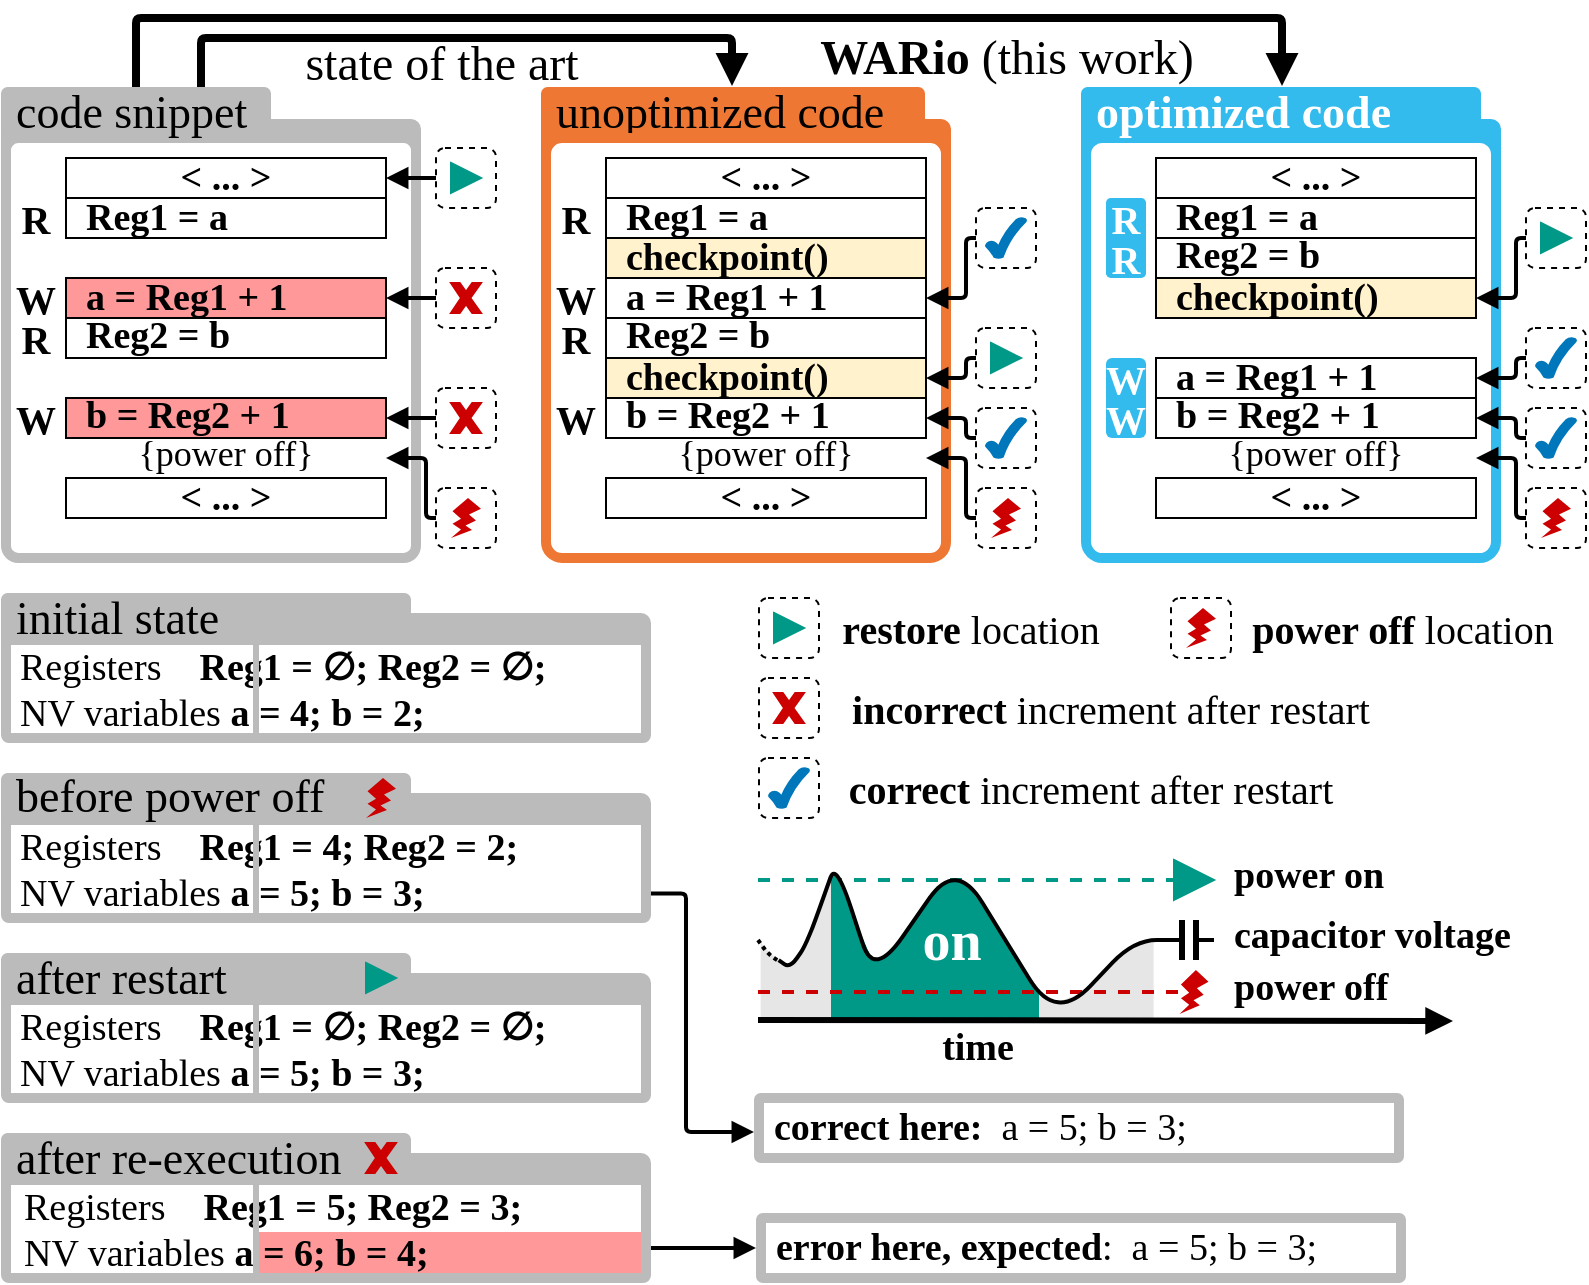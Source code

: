 <mxfile version="14.5.1" type="device"><diagram id="7RJ-4wAz5qYUQAowxCo_" name="Page-1"><mxGraphModel dx="1337" dy="773" grid="1" gridSize="10" guides="1" tooltips="1" connect="1" arrows="1" fold="1" page="1" pageScale="1" pageWidth="827" pageHeight="1169" math="0" shadow="0"><root><mxCell id="0"/><mxCell id="1" parent="0"/><mxCell id="ApbzDz2r8WbH1yN4FBb2-139" style="edgeStyle=orthogonalEdgeStyle;rounded=1;orthogonalLoop=1;jettySize=auto;html=1;fontFamily=Source Code Pro;fontSize=20;fontColor=#000000;strokeWidth=2;endArrow=block;endFill=1;arcSize=5;exitX=1;exitY=0.75;exitDx=0;exitDy=0;" edge="1" parent="1" source="ApbzDz2r8WbH1yN4FBb2-2"><mxGeometry relative="1" as="geometry"><mxPoint x="444" y="647" as="targetPoint"/><Array as="points"><mxPoint x="410" y="528"/><mxPoint x="410" y="647"/></Array><mxPoint x="426" y="580.004" as="sourcePoint"/></mxGeometry></mxCell><mxCell id="ApbzDz2r8WbH1yN4FBb2-1" value="" style="rounded=1;whiteSpace=wrap;html=1;strokeWidth=5;fontFamily=Linux Biolinum;fontSource=https%3A%2F%2Ffonts.googleapis.com%2Fcss%3Ffamily%3DLinux%2BBiolinum;fillColor=#BBBBBB;strokeColor=#BBBBBB;" vertex="1" parent="1"><mxGeometry x="70" y="480" width="320" height="17" as="geometry"/></mxCell><mxCell id="ApbzDz2r8WbH1yN4FBb2-131" value="" style="rounded=0;whiteSpace=wrap;html=1;fontFamily=Linux Biolinum;fontSource=https%3A%2F%2Ffonts.googleapis.com%2Fcss%3Ffamily%3DLinux%2BBiolinum;fontSize=19;align=left;strokeColor=none;" vertex="1" parent="1"><mxGeometry x="70" y="490" width="320" height="50" as="geometry"/></mxCell><mxCell id="ApbzDz2r8WbH1yN4FBb2-133" value="" style="rounded=0;whiteSpace=wrap;html=1;fontFamily=Linux Biolinum;fontSource=https://fonts.googleapis.com/css?family=Linux+Biolinum;fontSize=16;align=left;strokeColor=none;fillColor=none;" vertex="1" parent="1"><mxGeometry x="193" y="518" width="185" height="20" as="geometry"/></mxCell><mxCell id="ApbzDz2r8WbH1yN4FBb2-11" value="" style="rounded=1;whiteSpace=wrap;html=1;strokeWidth=5;fontFamily=Linux Biolinum;fontSource=https%3A%2F%2Ffonts.googleapis.com%2Fcss%3Ffamily%3DLinux%2BBiolinum;fillColor=#BBBBBB;strokeColor=#BBBBBB;" vertex="1" parent="1"><mxGeometry x="70" y="660" width="320" height="17" as="geometry"/></mxCell><mxCell id="ApbzDz2r8WbH1yN4FBb2-129" value="" style="rounded=0;whiteSpace=wrap;html=1;fontFamily=Linux Biolinum;fontSource=https%3A%2F%2Ffonts.googleapis.com%2Fcss%3Ffamily%3DLinux%2BBiolinum;fontSize=19;align=left;strokeColor=none;" vertex="1" parent="1"><mxGeometry x="70" y="670" width="320" height="50" as="geometry"/></mxCell><mxCell id="ApbzDz2r8WbH1yN4FBb2-116" value="" style="rounded=0;whiteSpace=wrap;html=1;fontFamily=Linux Biolinum;fontSource=https%3A%2F%2Ffonts.googleapis.com%2Fcss%3Ffamily%3DLinux%2BBiolinum;fontSize=16;align=left;strokeColor=none;fillColor=#FF9999;" vertex="1" parent="1"><mxGeometry x="195" y="697" width="195" height="23" as="geometry"/></mxCell><mxCell id="ApbzDz2r8WbH1yN4FBb2-125" style="edgeStyle=orthogonalEdgeStyle;rounded=0;orthogonalLoop=1;jettySize=auto;html=1;exitX=0.965;exitY=0.694;exitDx=0;exitDy=0;endArrow=block;endFill=1;endSize=6;strokeWidth=2;fontFamily=Linux Biolinum;fontSource=https%3A%2F%2Ffonts.googleapis.com%2Fcss%3Ffamily%3DLinux%2BBiolinum;fontSize=19;exitPerimeter=0;" edge="1" parent="1" source="ApbzDz2r8WbH1yN4FBb2-14"><mxGeometry relative="1" as="geometry"><mxPoint x="445" y="705" as="targetPoint"/><Array as="points"/></mxGeometry></mxCell><mxCell id="ApbzDz2r8WbH1yN4FBb2-110" value="" style="rounded=1;whiteSpace=wrap;html=1;arcSize=3;strokeWidth=5;fontFamily=Source Code Pro;strokeColor=#BBBBBB;fillColor=#FFFFFF;" vertex="1" parent="1"><mxGeometry x="447.5" y="690" width="320" height="30" as="geometry"/></mxCell><mxCell id="1G-jBfLLfY4oEIStTqSs-118" value="" style="rounded=1;whiteSpace=wrap;html=1;strokeWidth=5;fontFamily=Linux Biolinum;fontSource=https%3A%2F%2Ffonts.googleapis.com%2Fcss%3Ffamily%3DLinux%2BBiolinum;fillColor=#BBBBBB;strokeColor=#BBBBBB;" parent="1" vertex="1"><mxGeometry x="70" y="390" width="320" height="17" as="geometry"/></mxCell><mxCell id="nWDHKtgNtlPWxXcUI-x_-92" value="" style="rounded=1;whiteSpace=wrap;html=1;strokeWidth=5;fontFamily=Linux Biolinum;fontSource=https%3A%2F%2Ffonts.googleapis.com%2Fcss%3Ffamily%3DLinux%2BBiolinum;fillColor=#33BBEE;strokeColor=#33BBEE;" parent="1" vertex="1"><mxGeometry x="610" y="143" width="205" height="17" as="geometry"/></mxCell><mxCell id="nWDHKtgNtlPWxXcUI-x_-94" value="" style="rounded=1;whiteSpace=wrap;html=1;arcSize=4;strokeWidth=5;fontFamily=Source Code Pro;strokeColor=#33BBEE;" parent="1" vertex="1"><mxGeometry x="610" y="150" width="205" height="210" as="geometry"/></mxCell><mxCell id="nWDHKtgNtlPWxXcUI-x_-85" value="" style="rounded=1;whiteSpace=wrap;html=1;strokeWidth=5;fontFamily=Linux Biolinum;fontSource=https%3A%2F%2Ffonts.googleapis.com%2Fcss%3Ffamily%3DLinux%2BBiolinum;fillColor=#EE7733;strokeColor=#EE7733;" parent="1" vertex="1"><mxGeometry x="340" y="143" width="200" height="17" as="geometry"/></mxCell><mxCell id="nWDHKtgNtlPWxXcUI-x_-86" value="unoptimized code" style="text;whiteSpace=wrap;html=1;fontSize=23;fontColor=#000000;verticalAlign=middle;align=left;spacing=0;spacingLeft=5;rounded=1;shadow=0;sketch=0;glass=0;strokeWidth=5;arcSize=4;fontFamily=Linux Biolinum;fontSource=https%3A%2F%2Ffonts.googleapis.com%2Fcss%3Ffamily%3DLinux%2BBiolinum;fillColor=#EE7733;strokeColor=#EE7733;" parent="1" vertex="1"><mxGeometry x="340" y="127" width="187" height="20" as="geometry"/></mxCell><mxCell id="dUQyW-kCGrhsLyVJ_RCl-6" style="edgeStyle=orthogonalEdgeStyle;rounded=1;orthogonalLoop=1;jettySize=auto;html=1;exitX=0.5;exitY=0;exitDx=0;exitDy=0;arcSize=5;strokeWidth=4;endArrow=block;endFill=1;" parent="1" source="nWDHKtgNtlPWxXcUI-x_-3" edge="1"><mxGeometry relative="1" as="geometry"><mxPoint x="708" y="124" as="targetPoint"/><Array as="points"><mxPoint x="135" y="90"/><mxPoint x="708" y="90"/></Array></mxGeometry></mxCell><mxCell id="nWDHKtgNtlPWxXcUI-x_-82" value="" style="rounded=1;whiteSpace=wrap;html=1;strokeWidth=5;fontFamily=Linux Biolinum;fontSource=https%3A%2F%2Ffonts.googleapis.com%2Fcss%3Ffamily%3DLinux%2BBiolinum;fillColor=#BBBBBB;strokeColor=#BBBBBB;" parent="1" vertex="1"><mxGeometry x="70" y="143" width="205" height="17" as="geometry"/></mxCell><mxCell id="nWDHKtgNtlPWxXcUI-x_-83" value="" style="rounded=1;whiteSpace=wrap;html=1;arcSize=4;strokeWidth=5;fontFamily=Source Code Pro;strokeColor=#EE7733;fillColor=#FFFFFF;" parent="1" vertex="1"><mxGeometry x="340" y="150" width="200" height="210" as="geometry"/></mxCell><mxCell id="nWDHKtgNtlPWxXcUI-x_-81" value="" style="rounded=1;whiteSpace=wrap;html=1;arcSize=3;strokeWidth=5;fontFamily=Source Code Pro;strokeColor=#BBBBBB;" parent="1" vertex="1"><mxGeometry x="70" y="150" width="205" height="210" as="geometry"/></mxCell><mxCell id="dUQyW-kCGrhsLyVJ_RCl-9" style="edgeStyle=orthogonalEdgeStyle;rounded=1;orthogonalLoop=1;jettySize=auto;html=1;exitX=0.75;exitY=0;exitDx=0;exitDy=0;strokeWidth=4;endArrow=block;endFill=1;arcSize=5;" parent="1" source="nWDHKtgNtlPWxXcUI-x_-3" edge="1"><mxGeometry relative="1" as="geometry"><mxPoint x="433" y="124" as="targetPoint"/><Array as="points"><mxPoint x="168" y="100"/><mxPoint x="433" y="100"/></Array></mxGeometry></mxCell><mxCell id="nWDHKtgNtlPWxXcUI-x_-3" value="&lt;div style=&quot;font-size: 23px;&quot;&gt;&lt;span style=&quot;font-size: 23px;&quot;&gt;code snippet&lt;/span&gt;&lt;/div&gt;" style="text;whiteSpace=wrap;html=1;fontSize=23;fontColor=#000000;verticalAlign=middle;align=left;spacing=0;spacingLeft=5;rounded=1;shadow=0;sketch=0;glass=0;strokeWidth=5;arcSize=4;fontFamily=Linux Biolinum;fontSource=https%3A%2F%2Ffonts.googleapis.com%2Fcss%3Ffamily%3DLinux%2BBiolinum;fillColor=#BBBBBB;strokeColor=#BBBBBB;" parent="1" vertex="1"><mxGeometry x="70" y="127" width="130" height="20" as="geometry"/></mxCell><mxCell id="nWDHKtgNtlPWxXcUI-x_-4" value="&lt;font style=&quot;font-size: 19px;&quot;&gt;&amp;lt; ... &amp;gt;&lt;/font&gt;" style="text;whiteSpace=wrap;html=1;fontSize=19;fontColor=#000000;verticalAlign=middle;spacingLeft=0;spacing=0;align=center;strokeColor=#000000;fontStyle=1;fontFamily=Inconsolata;" parent="1" vertex="1"><mxGeometry x="100" y="160" width="160" height="20" as="geometry"/></mxCell><mxCell id="nWDHKtgNtlPWxXcUI-x_-5" value="Reg1 = a" style="text;whiteSpace=wrap;html=1;fontSize=19;fontColor=#000000;verticalAlign=middle;spacing=0;spacingLeft=10;fontFamily=Inconsolata;fontStyle=1;strokeColor=#000000;" parent="1" vertex="1"><mxGeometry x="100" y="180" width="160" height="20" as="geometry"/></mxCell><mxCell id="nWDHKtgNtlPWxXcUI-x_-6" value="a = Reg1 + 1" style="text;whiteSpace=wrap;html=1;fontSize=19;fontColor=#000000;verticalAlign=middle;spacing=0;spacingLeft=10;fontFamily=Inconsolata;fontStyle=1;strokeColor=#000000;fillColor=#FF9999;" parent="1" vertex="1"><mxGeometry x="100" y="220" width="160" height="20" as="geometry"/></mxCell><mxCell id="nWDHKtgNtlPWxXcUI-x_-7" value="Reg2 = b" style="text;whiteSpace=wrap;html=1;fontSize=19;fontColor=#000000;verticalAlign=middle;spacing=0;spacingLeft=10;fontFamily=Inconsolata;fontStyle=1;strokeColor=#000000;spacingBottom=2;" parent="1" vertex="1"><mxGeometry x="100" y="240" width="160" height="20" as="geometry"/></mxCell><mxCell id="nWDHKtgNtlPWxXcUI-x_-8" style="edgeStyle=orthogonalEdgeStyle;rounded=0;orthogonalLoop=1;jettySize=auto;html=1;entryX=1;entryY=0.5;entryDx=0;entryDy=0;fontFamily=Source Code Pro;fontSize=20;fontColor=#006600;strokeWidth=2;exitX=0;exitY=0.5;exitDx=0;exitDy=0;endArrow=block;endFill=1;" parent="1" target="nWDHKtgNtlPWxXcUI-x_-4" edge="1"><mxGeometry relative="1" as="geometry"><mxPoint x="285" y="170" as="sourcePoint"/><mxPoint x="260" y="210.0" as="targetPoint"/></mxGeometry></mxCell><mxCell id="nWDHKtgNtlPWxXcUI-x_-9" value="R" style="ellipse;whiteSpace=wrap;html=1;aspect=fixed;shadow=0;labelBackgroundColor=none;sketch=0;fontSize=20;fontColor=#000000;gradientColor=none;align=center;verticalAlign=middle;spacing=0;fontStyle=1;strokeColor=none;fontFamily=Inconsolata;fillColor=none;" parent="1" vertex="1"><mxGeometry x="75" y="180" width="20" height="20" as="geometry"/></mxCell><mxCell id="nWDHKtgNtlPWxXcUI-x_-10" value="b = Reg2 + 1" style="text;whiteSpace=wrap;html=1;fontSize=19;fontColor=#000000;verticalAlign=middle;align=left;spacingLeft=10;spacing=0;fontFamily=Inconsolata;fontStyle=1;strokeColor=#000000;spacingTop=0;spacingBottom=2;fillColor=#FF9999;" parent="1" vertex="1"><mxGeometry x="100" y="280" width="160" height="20" as="geometry"/></mxCell><mxCell id="nWDHKtgNtlPWxXcUI-x_-11" value="&lt;div style=&quot;font-size: 18px;&quot;&gt;{power off}&lt;/div&gt;" style="text;whiteSpace=wrap;html=1;fontSize=18;fontColor=#000000;verticalAlign=bottom;align=center;spacing=0;spacingLeft=0;fontFamily=Inconsolata;" parent="1" vertex="1"><mxGeometry x="100" y="300" width="160" height="20" as="geometry"/></mxCell><mxCell id="nWDHKtgNtlPWxXcUI-x_-13" value="&lt;font style=&quot;font-size: 19px;&quot;&gt;&amp;lt; ... &amp;gt;&lt;/font&gt;" style="text;whiteSpace=wrap;html=1;fontSize=19;fontColor=#000000;verticalAlign=middle;spacingLeft=0;spacing=0;align=center;strokeColor=#000000;fontStyle=1;fontFamily=Inconsolata;" parent="1" vertex="1"><mxGeometry x="100" y="320" width="160" height="20" as="geometry"/></mxCell><mxCell id="nWDHKtgNtlPWxXcUI-x_-14" value="R" style="ellipse;whiteSpace=wrap;html=1;aspect=fixed;shadow=0;labelBackgroundColor=none;sketch=0;fontSize=20;fontColor=#000000;gradientColor=none;align=center;verticalAlign=middle;spacing=0;fontStyle=1;strokeColor=none;fontFamily=Inconsolata;fillColor=none;" parent="1" vertex="1"><mxGeometry x="75" y="240" width="20" height="20" as="geometry"/></mxCell><mxCell id="nWDHKtgNtlPWxXcUI-x_-15" value="W" style="ellipse;whiteSpace=wrap;html=1;aspect=fixed;shadow=0;labelBackgroundColor=none;sketch=0;fontSize=20;fontColor=#000000;gradientColor=none;align=center;verticalAlign=middle;spacing=0;fontStyle=1;strokeColor=none;fontFamily=Inconsolata;fillColor=none;" parent="1" vertex="1"><mxGeometry x="75" y="220" width="20" height="20" as="geometry"/></mxCell><mxCell id="nWDHKtgNtlPWxXcUI-x_-16" value="W" style="ellipse;whiteSpace=wrap;html=1;aspect=fixed;shadow=0;labelBackgroundColor=none;sketch=0;fontSize=20;fontColor=#000000;gradientColor=none;align=center;verticalAlign=middle;spacing=0;fontStyle=1;strokeColor=none;fontFamily=Inconsolata;fillColor=none;" parent="1" vertex="1"><mxGeometry x="75" y="280" width="20" height="20" as="geometry"/></mxCell><mxCell id="nWDHKtgNtlPWxXcUI-x_-18" value="&lt;b style=&quot;font-size: 19px;&quot;&gt;&lt;font style=&quot;font-size: 19px;&quot;&gt;&amp;lt; ... &amp;gt;&lt;/font&gt;&lt;/b&gt;" style="text;whiteSpace=wrap;html=1;fontSize=19;fontColor=#000000;verticalAlign=middle;spacingLeft=0;spacing=0;align=center;strokeColor=#000000;fontFamily=Inconsolata;" parent="1" vertex="1"><mxGeometry x="370" y="160" width="160" height="20" as="geometry"/></mxCell><mxCell id="nWDHKtgNtlPWxXcUI-x_-19" value="Reg1 = a" style="text;whiteSpace=wrap;html=1;fontSize=19;fontColor=#000000;verticalAlign=middle;spacing=0;spacingLeft=10;fontFamily=Inconsolata;fontStyle=1;strokeColor=#000000;spacingTop=0;spacingBottom=0;" parent="1" vertex="1"><mxGeometry x="370" y="180" width="160" height="20" as="geometry"/></mxCell><mxCell id="nWDHKtgNtlPWxXcUI-x_-20" value="checkpoint()" style="text;whiteSpace=wrap;html=1;fontSize=19;fontColor=#000000;verticalAlign=middle;spacing=0;spacingLeft=10;fontFamily=Inconsolata;fontStyle=1;strokeColor=#000000;fillColor=#FFF2CC;" parent="1" vertex="1"><mxGeometry x="370" y="200" width="160" height="20" as="geometry"/></mxCell><mxCell id="nWDHKtgNtlPWxXcUI-x_-21" value="a = Reg1 + 1" style="text;whiteSpace=wrap;html=1;fontSize=19;fontColor=#000000;verticalAlign=middle;spacing=0;spacingLeft=10;fontFamily=Inconsolata;fontStyle=1;strokeColor=#000000;spacingTop=0;spacingBottom=0;" parent="1" vertex="1"><mxGeometry x="370" y="220" width="160" height="20" as="geometry"/></mxCell><mxCell id="nWDHKtgNtlPWxXcUI-x_-22" value="Reg2 = b" style="text;whiteSpace=wrap;html=1;fontSize=19;fontColor=#000000;verticalAlign=middle;spacing=0;spacingLeft=10;fontFamily=Inconsolata;fontStyle=1;strokeColor=#000000;spacingTop=0;spacingBottom=2;" parent="1" vertex="1"><mxGeometry x="370" y="240" width="160" height="20" as="geometry"/></mxCell><mxCell id="nWDHKtgNtlPWxXcUI-x_-23" value="checkpoint()" style="text;whiteSpace=wrap;html=1;fontSize=19;fontColor=#000000;verticalAlign=middle;align=left;spacing=0;spacingLeft=10;fontFamily=Inconsolata;fontStyle=1;strokeColor=#000000;fillColor=#FFF2CC;spacingBottom=0;" parent="1" vertex="1"><mxGeometry x="370" y="260" width="160" height="20" as="geometry"/></mxCell><mxCell id="nWDHKtgNtlPWxXcUI-x_-24" value="R" style="ellipse;whiteSpace=wrap;html=1;aspect=fixed;shadow=0;labelBackgroundColor=none;sketch=0;fontSize=20;fontColor=#000000;gradientColor=none;align=center;verticalAlign=middle;spacing=0;fontStyle=1;strokeColor=none;fontFamily=Inconsolata;fillColor=none;" parent="1" vertex="1"><mxGeometry x="345" y="180" width="20" height="20" as="geometry"/></mxCell><mxCell id="nWDHKtgNtlPWxXcUI-x_-25" value="b = Reg2 + 1" style="text;whiteSpace=wrap;html=1;fontSize=19;fontColor=#000000;verticalAlign=middle;align=left;spacingLeft=10;spacing=0;fontFamily=Inconsolata;fontStyle=1;strokeColor=#000000;spacingTop=0;spacingBottom=2;" parent="1" vertex="1"><mxGeometry x="370" y="280" width="160" height="20" as="geometry"/></mxCell><mxCell id="nWDHKtgNtlPWxXcUI-x_-26" value="&lt;div style=&quot;font-size: 18px;&quot;&gt;{power off}&lt;/div&gt;" style="text;whiteSpace=wrap;html=1;fontSize=18;fontColor=#000000;verticalAlign=bottom;align=center;spacing=0;spacingLeft=0;fontFamily=Inconsolata;" parent="1" vertex="1"><mxGeometry x="370" y="300" width="160" height="20" as="geometry"/></mxCell><mxCell id="nWDHKtgNtlPWxXcUI-x_-27" value="&lt;b style=&quot;font-size: 19px;&quot;&gt;&lt;font style=&quot;font-size: 19px;&quot;&gt;&amp;lt; ... &amp;gt;&lt;/font&gt;&lt;/b&gt;" style="text;whiteSpace=wrap;html=1;fontSize=19;fontColor=#000000;verticalAlign=middle;spacingLeft=0;spacing=0;align=center;strokeColor=#000000;fontFamily=Inconsolata;" parent="1" vertex="1"><mxGeometry x="370" y="320" width="160" height="20" as="geometry"/></mxCell><mxCell id="nWDHKtgNtlPWxXcUI-x_-28" value="R" style="ellipse;whiteSpace=wrap;html=1;aspect=fixed;shadow=0;labelBackgroundColor=none;sketch=0;fontSize=20;fontColor=#000000;gradientColor=none;align=center;verticalAlign=middle;spacing=0;fontStyle=1;strokeColor=none;fontFamily=Inconsolata;fillColor=none;" parent="1" vertex="1"><mxGeometry x="345" y="240" width="20" height="20" as="geometry"/></mxCell><mxCell id="nWDHKtgNtlPWxXcUI-x_-29" value="W" style="ellipse;whiteSpace=wrap;html=1;aspect=fixed;shadow=0;labelBackgroundColor=none;sketch=0;fontSize=20;fontColor=#000000;gradientColor=none;align=center;verticalAlign=middle;spacing=0;fontStyle=1;strokeColor=none;fontFamily=Inconsolata;fillColor=none;" parent="1" vertex="1"><mxGeometry x="345" y="220" width="20" height="20" as="geometry"/></mxCell><mxCell id="nWDHKtgNtlPWxXcUI-x_-30" value="W" style="ellipse;whiteSpace=wrap;html=1;aspect=fixed;shadow=0;labelBackgroundColor=none;sketch=0;fontSize=20;fontColor=#000000;gradientColor=none;align=center;verticalAlign=middle;spacing=0;fontStyle=1;strokeColor=none;fontFamily=Inconsolata;fillColor=none;" parent="1" vertex="1"><mxGeometry x="345" y="280" width="20" height="20" as="geometry"/></mxCell><mxCell id="nWDHKtgNtlPWxXcUI-x_-33" value="&amp;lt; ... &amp;gt;" style="text;whiteSpace=wrap;html=1;fontSize=19;fontColor=#000000;verticalAlign=middle;spacingLeft=0;spacing=0;align=center;strokeColor=#000000;fontFamily=Inconsolata;fontStyle=1" parent="1" vertex="1"><mxGeometry x="645" y="160" width="160" height="20" as="geometry"/></mxCell><mxCell id="nWDHKtgNtlPWxXcUI-x_-34" value="Reg1 = a" style="text;whiteSpace=wrap;html=1;fontSize=19;fontColor=#000000;verticalAlign=middle;spacing=0;spacingLeft=10;fontFamily=Inconsolata;fontStyle=1;strokeColor=#000000;" parent="1" vertex="1"><mxGeometry x="645" y="180" width="160" height="20" as="geometry"/></mxCell><mxCell id="nWDHKtgNtlPWxXcUI-x_-35" value="Reg2 = b" style="text;whiteSpace=wrap;html=1;fontSize=19;fontColor=#000000;verticalAlign=middle;spacing=0;spacingLeft=10;fontFamily=Inconsolata;fontStyle=1;strokeColor=#000000;spacingBottom=2;" parent="1" vertex="1"><mxGeometry x="645" y="200" width="160" height="20" as="geometry"/></mxCell><mxCell id="nWDHKtgNtlPWxXcUI-x_-36" value="&lt;font face=&quot;inconsolata&quot;&gt;checkpoint()&lt;/font&gt;" style="text;whiteSpace=wrap;html=1;fontSize=19;fontColor=#000000;verticalAlign=middle;spacing=0;spacingLeft=10;fontFamily=Inconsolata;fontStyle=1;strokeColor=#000000;fillColor=#FFF2CC;" parent="1" vertex="1"><mxGeometry x="645" y="220" width="160" height="20" as="geometry"/></mxCell><mxCell id="nWDHKtgNtlPWxXcUI-x_-38" value="b = Reg2 + 1" style="text;whiteSpace=wrap;html=1;fontSize=19;fontColor=#000000;verticalAlign=middle;align=left;spacingLeft=10;spacing=0;fontFamily=Inconsolata;fontStyle=1;strokeColor=#000000;spacingBottom=2;" parent="1" vertex="1"><mxGeometry x="645" y="280" width="160" height="20" as="geometry"/></mxCell><mxCell id="nWDHKtgNtlPWxXcUI-x_-39" value="&lt;div style=&quot;font-size: 18px;&quot;&gt;{power off}&lt;/div&gt;" style="text;whiteSpace=wrap;html=1;fontSize=18;fontColor=#000000;verticalAlign=bottom;align=center;spacing=0;spacingLeft=0;fontFamily=Inconsolata;" parent="1" vertex="1"><mxGeometry x="645" y="300" width="160" height="20" as="geometry"/></mxCell><mxCell id="nWDHKtgNtlPWxXcUI-x_-40" value="&amp;lt; ... &amp;gt;" style="text;whiteSpace=wrap;html=1;fontSize=19;fontColor=#000000;verticalAlign=middle;spacingLeft=0;spacing=0;align=center;strokeColor=#000000;fontFamily=Inconsolata;fontStyle=1" parent="1" vertex="1"><mxGeometry x="645" y="320" width="160" height="20" as="geometry"/></mxCell><mxCell id="nWDHKtgNtlPWxXcUI-x_-44" value="a = Reg1 + 1" style="text;whiteSpace=wrap;html=1;fontSize=19;fontColor=#000000;verticalAlign=middle;spacing=0;spacingLeft=10;fontFamily=Inconsolata;fontStyle=1;strokeColor=#000000;" parent="1" vertex="1"><mxGeometry x="645" y="260" width="160" height="20" as="geometry"/></mxCell><mxCell id="nWDHKtgNtlPWxXcUI-x_-48" style="edgeStyle=orthogonalEdgeStyle;rounded=0;orthogonalLoop=1;jettySize=auto;html=1;entryX=1;entryY=0.5;entryDx=0;entryDy=0;fontFamily=Source Code Pro;fontSize=20;fontColor=#006600;strokeWidth=2;exitX=0;exitY=0.5;exitDx=0;exitDy=0;endArrow=block;endFill=1;" parent="1" edge="1"><mxGeometry relative="1" as="geometry"><mxPoint x="285" y="230" as="sourcePoint"/><mxPoint x="260" y="230" as="targetPoint"/></mxGeometry></mxCell><mxCell id="nWDHKtgNtlPWxXcUI-x_-50" style="edgeStyle=orthogonalEdgeStyle;rounded=0;orthogonalLoop=1;jettySize=auto;html=1;entryX=1;entryY=0.5;entryDx=0;entryDy=0;fontFamily=Source Code Pro;fontSize=20;fontColor=#006600;strokeWidth=2;exitX=0;exitY=0.5;exitDx=0;exitDy=0;endArrow=block;endFill=1;" parent="1" edge="1"><mxGeometry relative="1" as="geometry"><mxPoint x="285" y="290" as="sourcePoint"/><mxPoint x="260" y="290" as="targetPoint"/></mxGeometry></mxCell><mxCell id="nWDHKtgNtlPWxXcUI-x_-62" style="edgeStyle=orthogonalEdgeStyle;rounded=1;orthogonalLoop=1;jettySize=auto;html=1;entryX=1;entryY=0.5;entryDx=0;entryDy=0;fontFamily=Source Code Pro;fontSize=20;fontColor=#006600;strokeWidth=2;exitX=0;exitY=0.5;exitDx=0;exitDy=0;endArrow=block;endFill=1;arcSize=5;" parent="1" edge="1"><mxGeometry relative="1" as="geometry"><mxPoint x="555" y="260" as="sourcePoint"/><mxPoint x="530" y="270" as="targetPoint"/><Array as="points"><mxPoint x="550" y="260"/><mxPoint x="550" y="270"/></Array></mxGeometry></mxCell><mxCell id="nWDHKtgNtlPWxXcUI-x_-65" style="edgeStyle=orthogonalEdgeStyle;rounded=1;orthogonalLoop=1;jettySize=auto;html=1;fontFamily=Source Code Pro;fontSize=20;fontColor=#006600;strokeWidth=2;exitX=0;exitY=0.5;exitDx=0;exitDy=0;endArrow=block;endFill=1;arcSize=5;" parent="1" edge="1"><mxGeometry relative="1" as="geometry"><mxPoint x="555" y="200" as="sourcePoint"/><mxPoint x="530" y="230" as="targetPoint"/><Array as="points"><mxPoint x="550" y="200"/><mxPoint x="550" y="230"/></Array></mxGeometry></mxCell><mxCell id="nWDHKtgNtlPWxXcUI-x_-68" style="edgeStyle=orthogonalEdgeStyle;rounded=1;orthogonalLoop=1;jettySize=auto;html=1;entryX=1;entryY=0.5;entryDx=0;entryDy=0;fontFamily=Source Code Pro;fontSize=20;fontColor=#000000;strokeWidth=2;endArrow=block;endFill=1;arcSize=5;exitX=0;exitY=0.5;exitDx=0;exitDy=0;" parent="1" source="ApbzDz2r8WbH1yN4FBb2-44" target="nWDHKtgNtlPWxXcUI-x_-25" edge="1"><mxGeometry relative="1" as="geometry"><Array as="points"><mxPoint x="550" y="300"/><mxPoint x="550" y="290"/></Array><mxPoint x="555" y="320.034" as="sourcePoint"/></mxGeometry></mxCell><mxCell id="nWDHKtgNtlPWxXcUI-x_-72" style="edgeStyle=orthogonalEdgeStyle;rounded=1;orthogonalLoop=1;jettySize=auto;html=1;entryX=1;entryY=0.5;entryDx=0;entryDy=0;fontFamily=Source Code Pro;fontSize=20;fontColor=#006600;strokeWidth=2;exitX=0;exitY=0.5;exitDx=0;exitDy=0;endArrow=block;endFill=1;arcSize=5;" parent="1" edge="1"><mxGeometry relative="1" as="geometry"><mxPoint x="830" y="260" as="sourcePoint"/><mxPoint x="805" y="270" as="targetPoint"/><Array as="points"><mxPoint x="825" y="260"/><mxPoint x="825" y="270"/></Array></mxGeometry></mxCell><mxCell id="nWDHKtgNtlPWxXcUI-x_-75" style="edgeStyle=orthogonalEdgeStyle;rounded=1;orthogonalLoop=1;jettySize=auto;html=1;fontFamily=Source Code Pro;fontSize=20;fontColor=#006600;strokeWidth=2;exitX=0;exitY=0.5;exitDx=0;exitDy=0;endArrow=block;endFill=1;arcSize=5;" parent="1" edge="1"><mxGeometry relative="1" as="geometry"><mxPoint x="830" y="200" as="sourcePoint"/><mxPoint x="805" y="230" as="targetPoint"/><Array as="points"><mxPoint x="825" y="200"/><mxPoint x="825" y="230"/></Array></mxGeometry></mxCell><mxCell id="nWDHKtgNtlPWxXcUI-x_-77" style="edgeStyle=orthogonalEdgeStyle;rounded=1;orthogonalLoop=1;jettySize=auto;html=1;entryX=1;entryY=0.5;entryDx=0;entryDy=0;fontFamily=Source Code Pro;fontSize=20;fontColor=#000000;strokeWidth=2;endArrow=block;endFill=1;arcSize=5;exitX=0;exitY=0.5;exitDx=0;exitDy=0;" parent="1" source="ApbzDz2r8WbH1yN4FBb2-53" edge="1"><mxGeometry relative="1" as="geometry"><mxPoint x="805" y="290" as="targetPoint"/><Array as="points"><mxPoint x="825" y="300"/><mxPoint x="825" y="290"/></Array><mxPoint x="830" y="320.034" as="sourcePoint"/></mxGeometry></mxCell><mxCell id="nWDHKtgNtlPWxXcUI-x_-93" value="&lt;b style=&quot;font-size: 23px&quot;&gt;optimized code&lt;/b&gt;" style="text;whiteSpace=wrap;html=1;fontSize=23;verticalAlign=middle;align=left;spacing=0;spacingLeft=5;rounded=1;shadow=0;sketch=0;glass=0;strokeWidth=5;arcSize=4;fontFamily=Linux Biolinum;fontSource=https%3A%2F%2Ffonts.googleapis.com%2Fcss%3Ffamily%3DLinux%2BBiolinum;fillColor=#33BBEE;strokeColor=#33BBEE;fontColor=#FFFFFF;" parent="1" vertex="1"><mxGeometry x="610" y="127" width="195" height="20" as="geometry"/></mxCell><mxCell id="nWDHKtgNtlPWxXcUI-x_-96" value="" style="rounded=1;whiteSpace=wrap;html=1;strokeWidth=1;fontFamily=Linux Biolinum;fontSource=https%3A%2F%2Ffonts.googleapis.com%2Fcss%3Ffamily%3DLinux%2BBiolinum;strokeColor=none;fillColor=#33BBEE;arcSize=12;" parent="1" vertex="1"><mxGeometry x="620" y="180" width="20" height="40" as="geometry"/></mxCell><mxCell id="nWDHKtgNtlPWxXcUI-x_-37" value="&lt;font color=&quot;#ffffff&quot;&gt;R&lt;/font&gt;" style="ellipse;whiteSpace=wrap;html=1;aspect=fixed;shadow=0;labelBackgroundColor=none;sketch=0;fontSize=20;fontColor=#000000;gradientColor=none;align=center;verticalAlign=middle;spacing=0;fontStyle=1;strokeColor=none;fillColor=none;fontFamily=Inconsolata;" parent="1" vertex="1"><mxGeometry x="620" y="180" width="20" height="20" as="geometry"/></mxCell><mxCell id="nWDHKtgNtlPWxXcUI-x_-42" value="R" style="ellipse;whiteSpace=wrap;html=1;aspect=fixed;shadow=0;labelBackgroundColor=none;sketch=0;fontSize=20;gradientColor=none;align=center;verticalAlign=middle;spacing=0;fontStyle=1;strokeColor=none;fillColor=none;fontFamily=Inconsolata;fontColor=#FFFFFF;" parent="1" vertex="1"><mxGeometry x="620" y="200" width="20" height="20" as="geometry"/></mxCell><mxCell id="nWDHKtgNtlPWxXcUI-x_-98" value="" style="rounded=1;whiteSpace=wrap;html=1;strokeWidth=1;fontFamily=Linux Biolinum;fontSource=https%3A%2F%2Ffonts.googleapis.com%2Fcss%3Ffamily%3DLinux%2BBiolinum;strokeColor=none;fillColor=#33BBEE;" parent="1" vertex="1"><mxGeometry x="620" y="260" width="20" height="40" as="geometry"/></mxCell><mxCell id="nWDHKtgNtlPWxXcUI-x_-41" value="W" style="ellipse;whiteSpace=wrap;html=1;aspect=fixed;shadow=0;labelBackgroundColor=none;sketch=0;fontSize=20;gradientColor=none;align=center;verticalAlign=middle;spacing=0;fontStyle=1;strokeColor=none;fillColor=none;fontFamily=Inconsolata;fontColor=#FFFFFF;" parent="1" vertex="1"><mxGeometry x="620" y="260" width="20" height="20" as="geometry"/></mxCell><mxCell id="nWDHKtgNtlPWxXcUI-x_-43" value="W" style="ellipse;whiteSpace=wrap;html=1;aspect=fixed;shadow=0;labelBackgroundColor=none;sketch=0;fontSize=20;gradientColor=none;align=center;verticalAlign=middle;spacing=0;fontStyle=1;strokeColor=none;fillColor=none;fontFamily=Inconsolata;fontColor=#FFFFFF;" parent="1" vertex="1"><mxGeometry x="620" y="280" width="20" height="20" as="geometry"/></mxCell><mxCell id="dUQyW-kCGrhsLyVJ_RCl-8" value="&lt;font data-font-src=&quot;https://fonts.googleapis.com/css?family=Linux+Biolinum&quot; style=&quot;font-size: 24px&quot;&gt;&lt;b style=&quot;font-size: 24px&quot;&gt;WARio&amp;nbsp;&lt;/b&gt;&lt;span style=&quot;font-size: 24px&quot;&gt;(this work)&lt;/span&gt;&lt;/font&gt;" style="text;html=1;strokeColor=none;fillColor=none;align=center;verticalAlign=middle;whiteSpace=wrap;rounded=0;fontFamily=Linux Biolinum;fontSource=https%3A%2F%2Ffonts.googleapis.com%2Fcss%3Ffamily%3DLinux%2BBiolinum;fontSize=24;" parent="1" vertex="1"><mxGeometry x="470" y="100" width="200.75" height="20" as="geometry"/></mxCell><mxCell id="dUQyW-kCGrhsLyVJ_RCl-10" value="&lt;font data-font-src=&quot;https://fonts.googleapis.com/css?family=Linux+Biolinum&quot; style=&quot;font-size: 24px;&quot;&gt;state of the art&lt;/font&gt;" style="text;html=1;strokeColor=none;fillColor=none;align=center;verticalAlign=middle;whiteSpace=wrap;rounded=0;fontFamily=Linux Biolinum;fontSource=https%3A%2F%2Ffonts.googleapis.com%2Fcss%3Ffamily%3DLinux%2BBiolinum;fontSize=24;" parent="1" vertex="1"><mxGeometry x="193" y="103" width="190" height="20" as="geometry"/></mxCell><mxCell id="1G-jBfLLfY4oEIStTqSs-116" value="" style="rounded=1;whiteSpace=wrap;html=1;arcSize=3;strokeWidth=5;fontFamily=Source Code Pro;strokeColor=#BBBBBB;" parent="1" vertex="1"><mxGeometry x="70" y="401" width="320" height="49" as="geometry"/></mxCell><mxCell id="1G-jBfLLfY4oEIStTqSs-117" value="&lt;div style=&quot;font-size: 23px&quot;&gt;&lt;span style=&quot;font-size: 23px&quot;&gt;initial state&lt;/span&gt;&lt;/div&gt;" style="text;whiteSpace=wrap;html=1;fontSize=23;fontColor=#000000;verticalAlign=middle;align=left;spacing=0;spacingLeft=5;rounded=1;shadow=0;sketch=0;glass=0;strokeWidth=5;arcSize=4;fontFamily=Linux Biolinum;fontSource=https%3A%2F%2Ffonts.googleapis.com%2Fcss%3Ffamily%3DLinux%2BBiolinum;fillColor=#BBBBBB;strokeColor=#BBBBBB;" parent="1" vertex="1"><mxGeometry x="70" y="380" width="200" height="20" as="geometry"/></mxCell><mxCell id="1G-jBfLLfY4oEIStTqSs-119" value="&lt;font style=&quot;font-size: 19px&quot;&gt;Registers&amp;nbsp; &amp;nbsp; &lt;b style=&quot;font-size: 19px&quot;&gt;Reg1 = ∅; Reg2 = ∅;&lt;/b&gt;&lt;br style=&quot;font-size: 19px&quot;&gt;NV variables&amp;nbsp;&lt;b style=&quot;font-size: 19px&quot;&gt;a = 4; b = 2;&lt;/b&gt;&lt;br style=&quot;font-size: 19px&quot;&gt;&lt;/font&gt;" style="text;html=1;strokeColor=none;fillColor=none;align=left;verticalAlign=middle;whiteSpace=wrap;rounded=0;fontFamily=Inconsolata;spacingLeft=5;fontSize=19;" parent="1" vertex="1"><mxGeometry x="70" y="401" width="330" height="49" as="geometry"/></mxCell><mxCell id="1G-jBfLLfY4oEIStTqSs-120" value="" style="endArrow=none;html=1;fontFamily=Inconsolata;fontSize=18;strokeColor=#BBBBBB;strokeWidth=3;" parent="1" edge="1"><mxGeometry width="50" height="50" relative="1" as="geometry"><mxPoint x="195" y="452" as="sourcePoint"/><mxPoint x="195" y="403" as="targetPoint"/></mxGeometry></mxCell><mxCell id="ApbzDz2r8WbH1yN4FBb2-4" value="&lt;font style=&quot;font-size: 19px&quot;&gt;Registers&amp;nbsp; &amp;nbsp; &lt;b style=&quot;font-size: 19px&quot;&gt;Reg1 = 4; Reg2 = 2;&lt;/b&gt;&lt;br style=&quot;font-size: 19px&quot;&gt;NV variables&amp;nbsp;&lt;b style=&quot;font-size: 19px&quot;&gt;a = 5; b = 3;&lt;/b&gt;&lt;br style=&quot;font-size: 19px&quot;&gt;&lt;/font&gt;" style="text;html=1;strokeColor=none;fillColor=none;align=left;verticalAlign=middle;whiteSpace=wrap;rounded=0;fontFamily=Inconsolata;spacingLeft=5;fontSize=19;" vertex="1" parent="1"><mxGeometry x="70" y="491" width="330" height="49" as="geometry"/></mxCell><mxCell id="ApbzDz2r8WbH1yN4FBb2-6" value="" style="rounded=1;whiteSpace=wrap;html=1;strokeWidth=5;fontFamily=Linux Biolinum;fontSource=https%3A%2F%2Ffonts.googleapis.com%2Fcss%3Ffamily%3DLinux%2BBiolinum;fillColor=#BBBBBB;strokeColor=#BBBBBB;" vertex="1" parent="1"><mxGeometry x="70" y="570" width="320" height="17" as="geometry"/></mxCell><mxCell id="ApbzDz2r8WbH1yN4FBb2-7" value="" style="rounded=1;whiteSpace=wrap;html=1;arcSize=3;strokeWidth=5;fontFamily=Source Code Pro;strokeColor=#BBBBBB;" vertex="1" parent="1"><mxGeometry x="70" y="581" width="320" height="49" as="geometry"/></mxCell><mxCell id="ApbzDz2r8WbH1yN4FBb2-8" value="&lt;div style=&quot;font-size: 23px&quot;&gt;&lt;span style=&quot;font-size: 23px&quot;&gt;after restart&lt;/span&gt;&lt;/div&gt;" style="text;whiteSpace=wrap;html=1;fontSize=23;fontColor=#000000;verticalAlign=middle;align=left;spacing=0;spacingLeft=5;rounded=1;shadow=0;sketch=0;glass=0;strokeWidth=5;arcSize=4;fontFamily=Linux Biolinum;fontSource=https%3A%2F%2Ffonts.googleapis.com%2Fcss%3Ffamily%3DLinux%2BBiolinum;fillColor=#BBBBBB;strokeColor=#BBBBBB;" vertex="1" parent="1"><mxGeometry x="70" y="560" width="200" height="20" as="geometry"/></mxCell><mxCell id="ApbzDz2r8WbH1yN4FBb2-9" value="&lt;font style=&quot;font-size: 19px&quot;&gt;Registers&amp;nbsp; &amp;nbsp; &lt;b style=&quot;font-size: 19px&quot;&gt;Reg1 =&amp;nbsp;∅; Reg2 = ∅;&lt;/b&gt;&lt;br style=&quot;font-size: 19px&quot;&gt;NV variables&amp;nbsp;&lt;b style=&quot;font-size: 19px&quot;&gt;a = 5; b = 3;&lt;/b&gt;&lt;br style=&quot;font-size: 19px&quot;&gt;&lt;/font&gt;" style="text;html=1;strokeColor=none;fillColor=none;align=left;verticalAlign=middle;whiteSpace=wrap;rounded=0;fontFamily=Inconsolata;spacingLeft=5;fontSize=19;" vertex="1" parent="1"><mxGeometry x="70" y="581" width="330" height="49" as="geometry"/></mxCell><mxCell id="ApbzDz2r8WbH1yN4FBb2-13" value="&lt;div style=&quot;font-size: 23px&quot;&gt;&lt;span style=&quot;font-size: 23px&quot;&gt;after re-execution&lt;/span&gt;&lt;/div&gt;" style="text;whiteSpace=wrap;html=1;fontSize=23;fontColor=#000000;verticalAlign=middle;align=left;spacing=0;spacingLeft=5;rounded=1;shadow=0;sketch=0;glass=0;strokeWidth=5;arcSize=4;fontFamily=Linux Biolinum;fontSource=https%3A%2F%2Ffonts.googleapis.com%2Fcss%3Ffamily%3DLinux%2BBiolinum;fillColor=#BBBBBB;strokeColor=#BBBBBB;" vertex="1" parent="1"><mxGeometry x="70" y="650" width="200" height="20" as="geometry"/></mxCell><mxCell id="ApbzDz2r8WbH1yN4FBb2-18" value="" style="verticalLabelPosition=bottom;verticalAlign=top;html=1;shape=mxgraph.basic.flash;rounded=1;shadow=0;labelBackgroundColor=none;sketch=0;fontSize=20;fontColor=#CC0000;gradientColor=none;fillColor=#CC0000;strokeColor=none;fontFamily=Inconsolata;" vertex="1" parent="1"><mxGeometry x="660" y="385" width="15" height="20" as="geometry"/></mxCell><mxCell id="ApbzDz2r8WbH1yN4FBb2-19" value="" style="text;fontSize=20;verticalAlign=middle;align=left;fontStyle=1;spacing=0;spacingLeft=3;html=1;whiteSpace=wrap;horizontal=1;rounded=1;strokeColor=#000000;dashed=1;fontFamily=Source Code Pro;" vertex="1" parent="1"><mxGeometry x="446.5" y="420" width="30" height="30" as="geometry"/></mxCell><mxCell id="ApbzDz2r8WbH1yN4FBb2-23" value="" style="verticalLabelPosition=bottom;verticalAlign=top;html=1;shape=mxgraph.basic.x;rounded=0;shadow=0;glass=0;labelBackgroundColor=none;sketch=0;fontFamily=Source Code Pro;fontSize=20;fontColor=#000000;strokeWidth=1;gradientColor=none;fillColor=#CC0000;strokeColor=#CC0000;" vertex="1" parent="1"><mxGeometry x="454" y="427.5" width="15" height="15" as="geometry"/></mxCell><mxCell id="ApbzDz2r8WbH1yN4FBb2-25" value="" style="text;fontSize=20;verticalAlign=middle;align=left;fontStyle=1;spacing=0;spacingLeft=3;html=1;whiteSpace=wrap;horizontal=1;rounded=1;strokeColor=#000000;dashed=1;fontFamily=Source Code Pro;" vertex="1" parent="1"><mxGeometry x="652.5" y="380" width="30" height="30" as="geometry"/></mxCell><mxCell id="ApbzDz2r8WbH1yN4FBb2-26" value="" style="text;fontSize=20;verticalAlign=middle;align=left;fontStyle=1;spacing=0;spacingLeft=3;html=1;whiteSpace=wrap;horizontal=1;rounded=1;strokeColor=#000000;dashed=1;fontFamily=Source Code Pro;" vertex="1" parent="1"><mxGeometry x="446.5" y="380" width="30" height="30" as="geometry"/></mxCell><mxCell id="ApbzDz2r8WbH1yN4FBb2-27" value="" style="triangle;whiteSpace=wrap;html=1;rounded=0;shadow=0;glass=0;labelBackgroundColor=none;sketch=0;fontFamily=Linux Biolinum;fontSize=20;fontColor=#000000;strokeWidth=1;gradientColor=none;align=center;verticalAlign=middle;fontSource=https%3A%2F%2Ffonts.googleapis.com%2Fcss%3Ffamily%3DLinux%2BBiolinum;fillColor=#009988;strokeColor=#009988;" vertex="1" parent="1"><mxGeometry x="454" y="387.5" width="15" height="15" as="geometry"/></mxCell><mxCell id="ApbzDz2r8WbH1yN4FBb2-30" value="" style="verticalLabelPosition=bottom;verticalAlign=top;html=1;shape=mxgraph.basic.tick;rounded=1;shadow=0;labelBackgroundColor=none;sketch=0;fontSize=20;fontColor=#CC0000;gradientColor=none;fontFamily=Linux Biolinum;fontSource=https%3A%2F%2Ffonts.googleapis.com%2Fcss%3Ffamily%3DLinux%2BBiolinum;fillColor=#0077BB;strokeColor=#0077BB;" vertex="1" parent="1"><mxGeometry x="451.5" y="465" width="20" height="20" as="geometry"/></mxCell><mxCell id="ApbzDz2r8WbH1yN4FBb2-31" value="" style="text;fontSize=20;verticalAlign=middle;align=left;fontStyle=1;spacing=0;spacingLeft=3;html=1;whiteSpace=wrap;horizontal=1;rounded=1;strokeColor=#000000;dashed=1;fontFamily=Source Code Pro;" vertex="1" parent="1"><mxGeometry x="446.5" y="460" width="30" height="30" as="geometry"/></mxCell><mxCell id="ApbzDz2r8WbH1yN4FBb2-32" value="" style="text;fontSize=20;verticalAlign=middle;align=left;fontStyle=1;spacing=0;spacingLeft=3;html=1;whiteSpace=wrap;horizontal=1;rounded=1;strokeColor=#000000;dashed=1;fontFamily=Source Code Pro;" vertex="1" parent="1"><mxGeometry x="285" y="155" width="30" height="30" as="geometry"/></mxCell><mxCell id="ApbzDz2r8WbH1yN4FBb2-33" value="" style="triangle;whiteSpace=wrap;html=1;rounded=0;shadow=0;glass=0;labelBackgroundColor=none;sketch=0;fontFamily=Linux Biolinum;fontSize=20;fontColor=#000000;strokeWidth=1;gradientColor=none;align=center;verticalAlign=middle;fontSource=https%3A%2F%2Ffonts.googleapis.com%2Fcss%3Ffamily%3DLinux%2BBiolinum;fillColor=#009988;strokeColor=#009988;" vertex="1" parent="1"><mxGeometry x="292.5" y="162.5" width="15" height="15" as="geometry"/></mxCell><mxCell id="ApbzDz2r8WbH1yN4FBb2-34" value="" style="text;fontSize=20;verticalAlign=middle;align=left;fontStyle=1;spacing=0;spacingLeft=3;html=1;whiteSpace=wrap;horizontal=1;rounded=1;strokeColor=#000000;dashed=1;fontFamily=Source Code Pro;" vertex="1" parent="1"><mxGeometry x="285" y="215" width="30" height="30" as="geometry"/></mxCell><mxCell id="ApbzDz2r8WbH1yN4FBb2-35" value="" style="verticalLabelPosition=bottom;verticalAlign=top;html=1;shape=mxgraph.basic.x;rounded=0;shadow=0;glass=0;labelBackgroundColor=none;sketch=0;fontFamily=Source Code Pro;fontSize=20;fontColor=#000000;strokeWidth=1;gradientColor=none;fillColor=#CC0000;strokeColor=#CC0000;" vertex="1" parent="1"><mxGeometry x="292.5" y="222.5" width="15" height="15" as="geometry"/></mxCell><mxCell id="ApbzDz2r8WbH1yN4FBb2-36" value="" style="text;fontSize=20;verticalAlign=middle;align=left;fontStyle=1;spacing=0;spacingLeft=3;html=1;whiteSpace=wrap;horizontal=1;rounded=1;strokeColor=#000000;dashed=1;fontFamily=Source Code Pro;" vertex="1" parent="1"><mxGeometry x="285" y="275" width="30" height="30" as="geometry"/></mxCell><mxCell id="ApbzDz2r8WbH1yN4FBb2-37" value="" style="verticalLabelPosition=bottom;verticalAlign=top;html=1;shape=mxgraph.basic.x;rounded=0;shadow=0;glass=0;labelBackgroundColor=none;sketch=0;fontFamily=Source Code Pro;fontSize=20;fontColor=#000000;strokeWidth=1;gradientColor=none;fillColor=#CC0000;strokeColor=#CC0000;" vertex="1" parent="1"><mxGeometry x="292.5" y="282.5" width="15" height="15" as="geometry"/></mxCell><mxCell id="ApbzDz2r8WbH1yN4FBb2-38" value="" style="verticalLabelPosition=bottom;verticalAlign=top;html=1;shape=mxgraph.basic.flash;rounded=1;shadow=0;labelBackgroundColor=none;sketch=0;fontSize=20;fontColor=#CC0000;gradientColor=none;fillColor=#CC0000;strokeColor=none;fontFamily=Inconsolata;" vertex="1" parent="1"><mxGeometry x="292.5" y="330" width="15" height="20" as="geometry"/></mxCell><mxCell id="ApbzDz2r8WbH1yN4FBb2-39" value="" style="text;fontSize=20;verticalAlign=middle;align=left;fontStyle=1;spacing=0;spacingLeft=3;html=1;whiteSpace=wrap;horizontal=1;rounded=1;strokeColor=#000000;dashed=1;fontFamily=Source Code Pro;" vertex="1" parent="1"><mxGeometry x="285" y="325" width="30" height="30" as="geometry"/></mxCell><mxCell id="ApbzDz2r8WbH1yN4FBb2-40" style="edgeStyle=orthogonalEdgeStyle;rounded=1;orthogonalLoop=1;jettySize=auto;html=1;entryX=1;entryY=0.5;entryDx=0;entryDy=0;fontFamily=Source Code Pro;fontSize=20;fontColor=#000000;strokeWidth=2;endArrow=block;endFill=1;arcSize=5;exitX=0;exitY=0.5;exitDx=0;exitDy=0;" edge="1" parent="1" source="ApbzDz2r8WbH1yN4FBb2-39" target="nWDHKtgNtlPWxXcUI-x_-11"><mxGeometry relative="1" as="geometry"><Array as="points"><mxPoint x="280" y="340"/><mxPoint x="280" y="310"/></Array><mxPoint x="285" y="330.034" as="sourcePoint"/><mxPoint x="260" y="300" as="targetPoint"/></mxGeometry></mxCell><mxCell id="ApbzDz2r8WbH1yN4FBb2-41" value="" style="verticalLabelPosition=bottom;verticalAlign=top;html=1;shape=mxgraph.basic.tick;rounded=1;shadow=0;labelBackgroundColor=none;sketch=0;fontSize=20;fontColor=#CC0000;gradientColor=none;fontFamily=Linux Biolinum;fontSource=https%3A%2F%2Ffonts.googleapis.com%2Fcss%3Ffamily%3DLinux%2BBiolinum;fillColor=#0077BB;strokeColor=#0077BB;" vertex="1" parent="1"><mxGeometry x="560" y="190" width="20" height="20" as="geometry"/></mxCell><mxCell id="ApbzDz2r8WbH1yN4FBb2-42" value="" style="text;fontSize=20;verticalAlign=middle;align=left;fontStyle=1;spacing=0;spacingLeft=3;html=1;whiteSpace=wrap;horizontal=1;rounded=1;strokeColor=#000000;dashed=1;fontFamily=Source Code Pro;" vertex="1" parent="1"><mxGeometry x="555" y="185" width="30" height="30" as="geometry"/></mxCell><mxCell id="ApbzDz2r8WbH1yN4FBb2-43" value="" style="verticalLabelPosition=bottom;verticalAlign=top;html=1;shape=mxgraph.basic.tick;rounded=1;shadow=0;labelBackgroundColor=none;sketch=0;fontSize=20;fontColor=#CC0000;gradientColor=none;fontFamily=Linux Biolinum;fontSource=https%3A%2F%2Ffonts.googleapis.com%2Fcss%3Ffamily%3DLinux%2BBiolinum;fillColor=#0077BB;strokeColor=#0077BB;" vertex="1" parent="1"><mxGeometry x="560" y="290" width="20" height="20" as="geometry"/></mxCell><mxCell id="ApbzDz2r8WbH1yN4FBb2-44" value="" style="text;fontSize=20;verticalAlign=middle;align=left;fontStyle=1;spacing=0;spacingLeft=3;html=1;whiteSpace=wrap;horizontal=1;rounded=1;strokeColor=#000000;dashed=1;fontFamily=Source Code Pro;" vertex="1" parent="1"><mxGeometry x="555" y="285" width="30" height="30" as="geometry"/></mxCell><mxCell id="ApbzDz2r8WbH1yN4FBb2-45" value="" style="text;fontSize=20;verticalAlign=middle;align=left;fontStyle=1;spacing=0;spacingLeft=3;html=1;whiteSpace=wrap;horizontal=1;rounded=1;strokeColor=#000000;dashed=1;fontFamily=Source Code Pro;" vertex="1" parent="1"><mxGeometry x="555" y="245" width="30" height="30" as="geometry"/></mxCell><mxCell id="ApbzDz2r8WbH1yN4FBb2-46" value="" style="triangle;whiteSpace=wrap;html=1;rounded=0;shadow=0;glass=0;labelBackgroundColor=none;sketch=0;fontFamily=Linux Biolinum;fontSize=20;fontColor=#000000;strokeWidth=1;gradientColor=none;align=center;verticalAlign=middle;fontSource=https%3A%2F%2Ffonts.googleapis.com%2Fcss%3Ffamily%3DLinux%2BBiolinum;fillColor=#009988;strokeColor=#009988;" vertex="1" parent="1"><mxGeometry x="562.5" y="252.5" width="15" height="15" as="geometry"/></mxCell><mxCell id="ApbzDz2r8WbH1yN4FBb2-47" value="" style="text;fontSize=20;verticalAlign=middle;align=left;fontStyle=1;spacing=0;spacingLeft=3;html=1;whiteSpace=wrap;horizontal=1;rounded=1;strokeColor=#000000;dashed=1;fontFamily=Source Code Pro;" vertex="1" parent="1"><mxGeometry x="830" y="185" width="30" height="30" as="geometry"/></mxCell><mxCell id="ApbzDz2r8WbH1yN4FBb2-48" value="" style="triangle;whiteSpace=wrap;html=1;rounded=0;shadow=0;glass=0;labelBackgroundColor=none;sketch=0;fontFamily=Linux Biolinum;fontSize=20;fontColor=#000000;strokeWidth=1;gradientColor=none;align=center;verticalAlign=middle;fontSource=https%3A%2F%2Ffonts.googleapis.com%2Fcss%3Ffamily%3DLinux%2BBiolinum;fillColor=#009988;strokeColor=#009988;" vertex="1" parent="1"><mxGeometry x="837.5" y="192.5" width="15" height="15" as="geometry"/></mxCell><mxCell id="ApbzDz2r8WbH1yN4FBb2-50" value="" style="verticalLabelPosition=bottom;verticalAlign=top;html=1;shape=mxgraph.basic.tick;rounded=1;shadow=0;labelBackgroundColor=none;sketch=0;fontSize=20;fontColor=#CC0000;gradientColor=none;fontFamily=Linux Biolinum;fontSource=https%3A%2F%2Ffonts.googleapis.com%2Fcss%3Ffamily%3DLinux%2BBiolinum;fillColor=#0077BB;strokeColor=#0077BB;" vertex="1" parent="1"><mxGeometry x="835" y="250" width="20" height="20" as="geometry"/></mxCell><mxCell id="ApbzDz2r8WbH1yN4FBb2-51" value="" style="text;fontSize=20;verticalAlign=middle;align=left;fontStyle=1;spacing=0;spacingLeft=3;html=1;whiteSpace=wrap;horizontal=1;rounded=1;strokeColor=#000000;dashed=1;fontFamily=Source Code Pro;" vertex="1" parent="1"><mxGeometry x="830" y="245" width="30" height="30" as="geometry"/></mxCell><mxCell id="ApbzDz2r8WbH1yN4FBb2-52" value="" style="verticalLabelPosition=bottom;verticalAlign=top;html=1;shape=mxgraph.basic.tick;rounded=1;shadow=0;labelBackgroundColor=none;sketch=0;fontSize=20;fontColor=#CC0000;gradientColor=none;fontFamily=Linux Biolinum;fontSource=https%3A%2F%2Ffonts.googleapis.com%2Fcss%3Ffamily%3DLinux%2BBiolinum;fillColor=#0077BB;strokeColor=#0077BB;" vertex="1" parent="1"><mxGeometry x="835" y="290" width="20" height="20" as="geometry"/></mxCell><mxCell id="ApbzDz2r8WbH1yN4FBb2-53" value="" style="text;fontSize=20;verticalAlign=middle;align=left;fontStyle=1;spacing=0;spacingLeft=3;html=1;whiteSpace=wrap;horizontal=1;rounded=1;strokeColor=#000000;dashed=1;fontFamily=Source Code Pro;" vertex="1" parent="1"><mxGeometry x="830" y="285" width="30" height="30" as="geometry"/></mxCell><mxCell id="ApbzDz2r8WbH1yN4FBb2-54" style="edgeStyle=orthogonalEdgeStyle;rounded=1;orthogonalLoop=1;jettySize=auto;html=1;entryX=1;entryY=0.5;entryDx=0;entryDy=0;fontFamily=Source Code Pro;fontSize=20;fontColor=#000000;strokeWidth=2;endArrow=block;endFill=1;arcSize=5;" edge="1" parent="1"><mxGeometry relative="1" as="geometry"><mxPoint x="805" y="309.97" as="targetPoint"/><Array as="points"><mxPoint x="825" y="339.97"/><mxPoint x="825" y="309.97"/></Array><mxPoint x="830" y="340.004" as="sourcePoint"/></mxGeometry></mxCell><mxCell id="ApbzDz2r8WbH1yN4FBb2-55" value="" style="verticalLabelPosition=bottom;verticalAlign=top;html=1;shape=mxgraph.basic.flash;rounded=1;shadow=0;labelBackgroundColor=none;sketch=0;fontSize=20;fontColor=#CC0000;gradientColor=none;fillColor=#CC0000;strokeColor=none;fontFamily=Inconsolata;" vertex="1" parent="1"><mxGeometry x="837.5" y="330" width="15" height="20" as="geometry"/></mxCell><mxCell id="ApbzDz2r8WbH1yN4FBb2-56" value="" style="text;fontSize=20;verticalAlign=middle;align=left;fontStyle=1;spacing=0;spacingLeft=3;html=1;whiteSpace=wrap;horizontal=1;rounded=1;strokeColor=#000000;dashed=1;fontFamily=Source Code Pro;" vertex="1" parent="1"><mxGeometry x="830" y="325" width="30" height="30" as="geometry"/></mxCell><mxCell id="ApbzDz2r8WbH1yN4FBb2-57" value="" style="verticalLabelPosition=bottom;verticalAlign=top;html=1;shape=mxgraph.basic.flash;rounded=1;shadow=0;labelBackgroundColor=none;sketch=0;fontSize=20;fontColor=#CC0000;gradientColor=none;fillColor=#CC0000;strokeColor=none;fontFamily=Inconsolata;" vertex="1" parent="1"><mxGeometry x="562.5" y="330" width="15" height="20" as="geometry"/></mxCell><mxCell id="ApbzDz2r8WbH1yN4FBb2-58" value="" style="text;fontSize=20;verticalAlign=middle;align=left;fontStyle=1;spacing=0;spacingLeft=3;html=1;whiteSpace=wrap;horizontal=1;rounded=1;strokeColor=#000000;dashed=1;fontFamily=Source Code Pro;" vertex="1" parent="1"><mxGeometry x="555" y="325" width="30" height="30" as="geometry"/></mxCell><mxCell id="ApbzDz2r8WbH1yN4FBb2-59" style="edgeStyle=orthogonalEdgeStyle;rounded=1;orthogonalLoop=1;jettySize=auto;html=1;entryX=1;entryY=0.5;entryDx=0;entryDy=0;fontFamily=Source Code Pro;fontSize=20;fontColor=#000000;strokeWidth=2;endArrow=block;endFill=1;arcSize=5;" edge="1" parent="1"><mxGeometry relative="1" as="geometry"><mxPoint x="530" y="310" as="targetPoint"/><Array as="points"><mxPoint x="550" y="340"/><mxPoint x="550" y="310"/></Array><mxPoint x="555" y="340.034" as="sourcePoint"/></mxGeometry></mxCell><mxCell id="ApbzDz2r8WbH1yN4FBb2-86" value="&lt;font style=&quot;font-size: 20px&quot;&gt;&lt;b&gt;restore &lt;/b&gt;location&lt;/font&gt;" style="text;html=1;align=center;verticalAlign=middle;resizable=0;points=[];autosize=1;strokeColor=none;fontSize=20;fontFamily=Linux Biolinum;fontColor=#000000;fontStyle=0;fontSource=https%3A%2F%2Ffonts.googleapis.com%2Fcss%3Ffamily%3DLinux%2BBiolinum;" vertex="1" parent="1"><mxGeometry x="476.5" y="380" width="150" height="30" as="geometry"/></mxCell><mxCell id="ApbzDz2r8WbH1yN4FBb2-88" value="&lt;font style=&quot;font-size: 20px&quot;&gt;&lt;b&gt;incorrect&lt;/b&gt; increment after restart&lt;/font&gt;" style="text;html=1;align=center;verticalAlign=middle;resizable=0;points=[];autosize=1;strokeColor=none;fontSize=20;fontFamily=Linux Biolinum;fontColor=#000000;fontStyle=0;fontSource=https%3A%2F%2Ffonts.googleapis.com%2Fcss%3Ffamily%3DLinux%2BBiolinum;" vertex="1" parent="1"><mxGeometry x="476.5" y="420" width="290" height="30" as="geometry"/></mxCell><mxCell id="ApbzDz2r8WbH1yN4FBb2-89" value="&lt;font style=&quot;font-size: 20px&quot;&gt;&lt;b&gt;correct&lt;/b&gt; increment after restart&lt;/font&gt;" style="text;html=1;align=center;verticalAlign=middle;resizable=0;points=[];autosize=1;strokeColor=none;fontSize=20;fontFamily=Linux Biolinum;fontColor=#000000;fontStyle=0;fontSource=https%3A%2F%2Ffonts.googleapis.com%2Fcss%3Ffamily%3DLinux%2BBiolinum;" vertex="1" parent="1"><mxGeometry x="476.5" y="460" width="270" height="30" as="geometry"/></mxCell><mxCell id="ApbzDz2r8WbH1yN4FBb2-92" value="&lt;b&gt;power off&lt;/b&gt; location" style="text;html=1;align=center;verticalAlign=middle;resizable=0;points=[];autosize=1;strokeColor=none;fontSize=20;fontFamily=Linux Biolinum;fontColor=#000000;fontStyle=0;fontSource=https%3A%2F%2Ffonts.googleapis.com%2Fcss%3Ffamily%3DLinux%2BBiolinum;" vertex="1" parent="1"><mxGeometry x="682.5" y="380" width="170" height="30" as="geometry"/></mxCell><mxCell id="ApbzDz2r8WbH1yN4FBb2-119" value="" style="triangle;whiteSpace=wrap;html=1;rounded=0;shadow=0;glass=0;labelBackgroundColor=none;sketch=0;fontFamily=Linux Biolinum;fontSize=20;fontColor=#000000;strokeWidth=1;gradientColor=none;align=center;verticalAlign=middle;fontSource=https%3A%2F%2Ffonts.googleapis.com%2Fcss%3Ffamily%3DLinux%2BBiolinum;fillColor=#009988;strokeColor=#009988;" vertex="1" parent="1"><mxGeometry x="250" y="562.5" width="15" height="15" as="geometry"/></mxCell><mxCell id="ApbzDz2r8WbH1yN4FBb2-124" value="&lt;b&gt;error here, expected&lt;/b&gt;&lt;span&gt;:&amp;nbsp;&amp;nbsp;&lt;/span&gt;&lt;font face=&quot;Inconsolata&quot;&gt;a = 5; b = 3;&lt;/font&gt;&lt;font&gt;&lt;i&gt;&lt;br&gt;&lt;/i&gt;&lt;/font&gt;" style="text;html=1;strokeColor=none;fillColor=none;align=left;verticalAlign=middle;whiteSpace=wrap;rounded=0;fontFamily=Linux Biolinum;fontSource=https%3A%2F%2Ffonts.googleapis.com%2Fcss%3Ffamily%3DLinux%2BBiolinum;fontSize=19;spacingLeft=4;" vertex="1" parent="1"><mxGeometry x="449" y="695" width="348.5" height="20" as="geometry"/></mxCell><mxCell id="ApbzDz2r8WbH1yN4FBb2-126" value="" style="rounded=1;whiteSpace=wrap;html=1;arcSize=3;strokeWidth=5;fontFamily=Source Code Pro;strokeColor=#BBBBBB;fillColor=#FFFFFF;" vertex="1" parent="1"><mxGeometry x="446.5" y="630" width="320" height="30" as="geometry"/></mxCell><mxCell id="ApbzDz2r8WbH1yN4FBb2-127" value="&lt;b&gt;correct here:&lt;/b&gt;&lt;b&gt;&amp;nbsp;&lt;/b&gt;&amp;nbsp;&lt;font face=&quot;Inconsolata&quot;&gt;a = 5; b = 3;&lt;/font&gt;&lt;font&gt;&lt;i&gt;&lt;br&gt;&lt;/i&gt;&lt;/font&gt;" style="text;html=1;strokeColor=none;fillColor=none;align=left;verticalAlign=middle;whiteSpace=wrap;rounded=0;fontFamily=Linux Biolinum;fontSource=https%3A%2F%2Ffonts.googleapis.com%2Fcss%3Ffamily%3DLinux%2BBiolinum;fontSize=19;spacingLeft=4;" vertex="1" parent="1"><mxGeometry x="448" y="635" width="301" height="20" as="geometry"/></mxCell><mxCell id="ApbzDz2r8WbH1yN4FBb2-12" value="" style="rounded=1;whiteSpace=wrap;html=1;arcSize=3;strokeWidth=5;fontFamily=Source Code Pro;strokeColor=#BBBBBB;fillColor=none;" vertex="1" parent="1"><mxGeometry x="70" y="671" width="320" height="49" as="geometry"/></mxCell><mxCell id="ApbzDz2r8WbH1yN4FBb2-14" value="&lt;font style=&quot;font-size: 19px&quot;&gt;Registers&amp;nbsp; &amp;nbsp; &lt;b style=&quot;font-size: 19px&quot;&gt;Reg1 = 5; Reg2 = 3;&lt;/b&gt;&lt;br style=&quot;font-size: 19px&quot;&gt;NV variables&amp;nbsp;&lt;b style=&quot;font-size: 19px&quot;&gt;a = 6; b = 4;&lt;/b&gt;&lt;br style=&quot;font-size: 19px&quot;&gt;&lt;/font&gt;" style="text;html=1;strokeColor=none;fillColor=none;align=left;verticalAlign=middle;whiteSpace=wrap;rounded=0;fontFamily=Inconsolata;spacingLeft=5;fontSize=19;" vertex="1" parent="1"><mxGeometry x="71.5" y="671" width="330" height="49" as="geometry"/></mxCell><mxCell id="ApbzDz2r8WbH1yN4FBb2-134" value="" style="endArrow=none;html=1;fontFamily=Inconsolata;fontSize=18;strokeColor=#BBBBBB;strokeWidth=3;" edge="1" parent="1"><mxGeometry width="50" height="50" relative="1" as="geometry"><mxPoint x="195" y="541" as="sourcePoint"/><mxPoint x="195" y="492" as="targetPoint"/></mxGeometry></mxCell><mxCell id="ApbzDz2r8WbH1yN4FBb2-135" value="" style="endArrow=none;html=1;fontFamily=Inconsolata;fontSize=18;strokeColor=#BBBBBB;strokeWidth=3;" edge="1" parent="1"><mxGeometry width="50" height="50" relative="1" as="geometry"><mxPoint x="195" y="631" as="sourcePoint"/><mxPoint x="195" y="582" as="targetPoint"/></mxGeometry></mxCell><mxCell id="ApbzDz2r8WbH1yN4FBb2-136" value="" style="endArrow=none;html=1;fontFamily=Inconsolata;fontSize=18;strokeColor=#BBBBBB;strokeWidth=3;" edge="1" parent="1"><mxGeometry width="50" height="50" relative="1" as="geometry"><mxPoint x="195.0" y="720" as="sourcePoint"/><mxPoint x="195.0" y="671" as="targetPoint"/></mxGeometry></mxCell><mxCell id="ApbzDz2r8WbH1yN4FBb2-2" value="" style="rounded=1;whiteSpace=wrap;html=1;arcSize=3;strokeWidth=5;fontFamily=Source Code Pro;strokeColor=#BBBBBB;fillColor=none;" vertex="1" parent="1"><mxGeometry x="70" y="491" width="320" height="49" as="geometry"/></mxCell><mxCell id="ApbzDz2r8WbH1yN4FBb2-146" value="" style="group" vertex="1" connectable="0" parent="1"><mxGeometry x="364" y="500" width="475" height="115" as="geometry"/></mxCell><mxCell id="ApbzDz2r8WbH1yN4FBb2-61" value="" style="verticalLabelPosition=bottom;verticalAlign=top;html=1;shape=mxgraph.basic.polygon;polyCoords=[[0.69,0.54],[0.71,0.56],[0.76,0.6],[0.82,0.54],[0.93,0.2],[0.95,0.85],[0.66,0.85],[0.66,0.5]];polyline=0;rounded=1;strokeWidth=1;fontFamily=Linux Biolinum;fontSource=https%3A%2F%2Ffonts.googleapis.com%2Fcss%3Ffamily%3DLinux%2BBiolinum;fontSize=15;fontColor=#FFFFFF;sketch=0;fillColor=#E6E6E6;strokeColor=#E6E6E6;" vertex="1" parent="ApbzDz2r8WbH1yN4FBb2-146"><mxGeometry width="127" height="107" as="geometry"/></mxCell><mxCell id="ApbzDz2r8WbH1yN4FBb2-143" value="" style="group" vertex="1" connectable="0" parent="ApbzDz2r8WbH1yN4FBb2-146"><mxGeometry x="82" width="393" height="115" as="geometry"/></mxCell><mxCell id="ApbzDz2r8WbH1yN4FBb2-60" value="" style="verticalLabelPosition=bottom;verticalAlign=top;html=1;shape=mxgraph.basic.polygon;polyCoords=[[0.16,0.77],[0.25,0.73],[0.44,0.52],[0.53,0.48],[0.53,0.85],[0.21,0.85],[0.08,0.85],[0.08,0.72]];polyline=0;rounded=1;strokeWidth=1;fontFamily=Linux Biolinum;fontSource=https%3A%2F%2Ffonts.googleapis.com%2Fcss%3Ffamily%3DLinux%2BBiolinum;fontSize=15;fontColor=#FFFFFF;sketch=0;fillColor=#E6E6E6;strokeColor=#E6E6E6;" vertex="1" parent="ApbzDz2r8WbH1yN4FBb2-143"><mxGeometry x="130" width="127" height="107" as="geometry"/></mxCell><mxCell id="ApbzDz2r8WbH1yN4FBb2-64" value="" style="verticalLabelPosition=bottom;verticalAlign=top;html=1;shape=mxgraph.basic.polygon;polyCoords=[[0.14,0.2],[0.21,0.22],[0.33,0.37],[0.39,0.46],[0.57,0.72],[0.57,0.85],[0.08,0.85],[0.06,0.24]];polyline=0;rounded=1;strokeColor=#009988;strokeWidth=1;fontFamily=Linux Biolinum;fontSource=https%3A%2F%2Ffonts.googleapis.com%2Fcss%3Ffamily%3DLinux%2BBiolinum;fontSize=15;fontColor=#FFFFFF;fillColor=#009988;sketch=0;" vertex="1" parent="ApbzDz2r8WbH1yN4FBb2-143"><mxGeometry x="83" width="100" height="107" as="geometry"/></mxCell><mxCell id="ApbzDz2r8WbH1yN4FBb2-65" value="" style="verticalLabelPosition=bottom;verticalAlign=top;html=1;shape=mxgraph.basic.polygon;polyCoords=[[0.09,0.18],[0.26,0.56],[0.3,0.57],[0.38,0.53],[0.59,0.24],[0.61,0.85],[0.07,0.85],[0.07,0.18]];polyline=0;rounded=1;strokeColor=#009988;strokeWidth=1;fontFamily=Linux Biolinum;fontSource=https%3A%2F%2Ffonts.googleapis.com%2Fcss%3Ffamily%3DLinux%2BBiolinum;fontSize=15;fontColor=#FFFFFF;fillColor=#009988;sketch=0;" vertex="1" parent="ApbzDz2r8WbH1yN4FBb2-143"><mxGeometry x="30" width="100" height="107" as="geometry"/></mxCell><mxCell id="ApbzDz2r8WbH1yN4FBb2-144" value="" style="group" vertex="1" connectable="0" parent="ApbzDz2r8WbH1yN4FBb2-143"><mxGeometry y="11" width="393" height="104" as="geometry"/></mxCell><mxCell id="ApbzDz2r8WbH1yN4FBb2-68" value="" style="endArrow=none;html=1;strokeWidth=2;fontFamily=Linux Biolinum;fontSource=https%3A%2F%2Ffonts.googleapis.com%2Fcss%3Ffamily%3DLinux%2BBiolinum;fontSize=19;fontColor=#FFFFFF;dashed=1;strokeColor=#009988;entryX=0;entryY=0.5;entryDx=0;entryDy=0;" edge="1" parent="ApbzDz2r8WbH1yN4FBb2-144" target="ApbzDz2r8WbH1yN4FBb2-72"><mxGeometry x="-83" y="-11" width="50" height="50" as="geometry"><mxPoint y="10" as="sourcePoint"/><mxPoint x="198" y="8" as="targetPoint"/></mxGeometry></mxCell><mxCell id="ApbzDz2r8WbH1yN4FBb2-69" value="" style="endArrow=none;html=1;fontFamily=Linux Biolinum;fontSource=https%3A%2F%2Ffonts.googleapis.com%2Fcss%3Ffamily%3DLinux%2BBiolinum;fontSize=19;fontColor=#FFFFFF;strokeWidth=3;rounded=1;arcSize=5;startArrow=block;startFill=1;" edge="1" parent="ApbzDz2r8WbH1yN4FBb2-144"><mxGeometry x="-83" y="-11" width="50" height="50" as="geometry"><mxPoint x="347.5" y="80.5" as="sourcePoint"/><mxPoint y="80" as="targetPoint"/><Array as="points"/></mxGeometry></mxCell><mxCell id="ApbzDz2r8WbH1yN4FBb2-70" value="" style="endArrow=none;html=1;strokeWidth=2;fontFamily=Linux Biolinum;fontSource=https%3A%2F%2Ffonts.googleapis.com%2Fcss%3Ffamily%3DLinux%2BBiolinum;fontSize=19;fontColor=#FFFFFF;dashed=1;strokeColor=#CC0000;" edge="1" parent="ApbzDz2r8WbH1yN4FBb2-144" target="ApbzDz2r8WbH1yN4FBb2-71"><mxGeometry x="-83" y="-11" width="50" height="50" as="geometry"><mxPoint y="66" as="sourcePoint"/><mxPoint x="198" y="67" as="targetPoint"/></mxGeometry></mxCell><mxCell id="ApbzDz2r8WbH1yN4FBb2-71" value="" style="verticalLabelPosition=bottom;verticalAlign=top;html=1;shape=mxgraph.basic.flash;rounded=1;shadow=0;labelBackgroundColor=none;sketch=0;fontSize=20;fontColor=#CC0000;gradientColor=none;fillColor=#CC0000;strokeColor=none;fontFamily=Source Code Pro;" vertex="1" parent="ApbzDz2r8WbH1yN4FBb2-144"><mxGeometry x="210.75" y="55" width="14.5" height="22" as="geometry"/></mxCell><mxCell id="ApbzDz2r8WbH1yN4FBb2-72" value="" style="triangle;whiteSpace=wrap;html=1;rounded=0;shadow=0;glass=0;labelBackgroundColor=none;sketch=0;fontFamily=Source Code Pro;fontSize=20;fontColor=#000000;strokeWidth=1;gradientColor=none;align=center;verticalAlign=middle;fillColor=#009988;strokeColor=#009988;" vertex="1" parent="ApbzDz2r8WbH1yN4FBb2-144"><mxGeometry x="208" width="20" height="20" as="geometry"/></mxCell><mxCell id="ApbzDz2r8WbH1yN4FBb2-73" value="&lt;div style=&quot;font-size: 19px;&quot;&gt;&lt;font style=&quot;font-size: 19px;&quot;&gt;&lt;b style=&quot;font-size: 19px;&quot;&gt;power off&lt;/b&gt;&lt;/font&gt;&lt;/div&gt;" style="text;whiteSpace=wrap;html=1;fontSize=19;fontColor=#000000;verticalAlign=bottom;align=left;spacing=0;spacingLeft=0;fontFamily=Linux Biolinum;fontSource=https%3A%2F%2Ffonts.googleapis.com%2Fcss%3Ffamily%3DLinux%2BBiolinum;" vertex="1" parent="ApbzDz2r8WbH1yN4FBb2-144"><mxGeometry x="238" y="56" width="95" height="20" as="geometry"/></mxCell><mxCell id="ApbzDz2r8WbH1yN4FBb2-74" value="&lt;div style=&quot;font-size: 19px;&quot;&gt;&lt;font style=&quot;font-size: 19px;&quot;&gt;&lt;b style=&quot;font-size: 19px;&quot;&gt;power on&lt;/b&gt;&lt;/font&gt;&lt;/div&gt;" style="text;whiteSpace=wrap;html=1;fontSize=19;fontColor=#000000;verticalAlign=bottom;align=left;spacing=0;spacingLeft=0;fontFamily=Linux Biolinum;fontSource=https%3A%2F%2Ffonts.googleapis.com%2Fcss%3Ffamily%3DLinux%2BBiolinum;" vertex="1" parent="ApbzDz2r8WbH1yN4FBb2-144"><mxGeometry x="238" width="95" height="20" as="geometry"/></mxCell><mxCell id="ApbzDz2r8WbH1yN4FBb2-75" value="&lt;div style=&quot;font-size: 19px;&quot;&gt;&lt;font style=&quot;font-size: 19px;&quot;&gt;&lt;b style=&quot;font-size: 19px;&quot;&gt;capacitor voltage&lt;/b&gt;&lt;/font&gt;&lt;/div&gt;" style="text;whiteSpace=wrap;html=1;fontSize=19;fontColor=#000000;verticalAlign=bottom;align=left;spacing=0;spacingLeft=0;fontFamily=Linux Biolinum;fontSource=https%3A%2F%2Ffonts.googleapis.com%2Fcss%3Ffamily%3DLinux%2BBiolinum;" vertex="1" parent="ApbzDz2r8WbH1yN4FBb2-144"><mxGeometry x="238" y="30" width="155" height="20" as="geometry"/></mxCell><mxCell id="ApbzDz2r8WbH1yN4FBb2-76" value="" style="endArrow=none;html=1;strokeColor=#000000;strokeWidth=3;fontFamily=Linux Biolinum;fontSource=https%3A%2F%2Ffonts.googleapis.com%2Fcss%3Ffamily%3DLinux%2BBiolinum;fontSize=20;fontColor=#FFFFFF;" edge="1" parent="ApbzDz2r8WbH1yN4FBb2-144"><mxGeometry x="-83" y="-11" width="50" height="50" as="geometry"><mxPoint x="212" y="50" as="sourcePoint"/><mxPoint x="212" y="30" as="targetPoint"/></mxGeometry></mxCell><mxCell id="ApbzDz2r8WbH1yN4FBb2-77" value="" style="endArrow=none;html=1;strokeColor=#000000;strokeWidth=3;fontFamily=Linux Biolinum;fontSource=https%3A%2F%2Ffonts.googleapis.com%2Fcss%3Ffamily%3DLinux%2BBiolinum;fontSize=20;fontColor=#FFFFFF;" edge="1" parent="ApbzDz2r8WbH1yN4FBb2-144"><mxGeometry x="-83" y="-11" width="50" height="50" as="geometry"><mxPoint x="219" y="50" as="sourcePoint"/><mxPoint x="219" y="30" as="targetPoint"/></mxGeometry></mxCell><mxCell id="ApbzDz2r8WbH1yN4FBb2-78" value="" style="endArrow=none;html=1;strokeColor=#000000;strokeWidth=2;fontFamily=Linux Biolinum;fontSource=https%3A%2F%2Ffonts.googleapis.com%2Fcss%3Ffamily%3DLinux%2BBiolinum;fontSize=20;fontColor=#FFFFFF;" edge="1" parent="ApbzDz2r8WbH1yN4FBb2-144"><mxGeometry x="-83" y="-11" width="50" height="50" as="geometry"><mxPoint x="219" y="40" as="sourcePoint"/><mxPoint x="228" y="40" as="targetPoint"/></mxGeometry></mxCell><mxCell id="ApbzDz2r8WbH1yN4FBb2-79" value="" style="endArrow=none;html=1;strokeWidth=2;fontFamily=Linux Biolinum;fontSource=https%3A%2F%2Ffonts.googleapis.com%2Fcss%3Ffamily%3DLinux%2BBiolinum;fontSize=19;fontColor=#FFFFFF;rounded=1;arcSize=50;exitX=0.727;exitY=0.571;exitDx=0;exitDy=0;exitPerimeter=0;" edge="1" parent="ApbzDz2r8WbH1yN4FBb2-144" source="ApbzDz2r8WbH1yN4FBb2-61"><mxGeometry x="-83" y="-11" width="50" height="50" as="geometry"><mxPoint x="1" y="41" as="sourcePoint"/><mxPoint x="211" y="40" as="targetPoint"/><Array as="points"><mxPoint x="16" y="54"/><mxPoint x="23" y="44"/><mxPoint x="28" y="32"/><mxPoint x="39" y="1"/><mxPoint x="58" y="59"/><mxPoint x="99"/><mxPoint x="149" y="81"/><mxPoint x="188" y="40"/></Array></mxGeometry></mxCell><mxCell id="ApbzDz2r8WbH1yN4FBb2-82" value="&lt;b style=&quot;font-size: 28px;&quot;&gt;on&lt;/b&gt;" style="text;html=1;strokeColor=none;fillColor=none;align=center;verticalAlign=middle;whiteSpace=wrap;rounded=0;sketch=0;fontFamily=Linux Biolinum;fontSource=https%3A%2F%2Ffonts.googleapis.com%2Fcss%3Ffamily%3DLinux%2BBiolinum;fontSize=28;fontColor=#FFFFFF;" vertex="1" parent="ApbzDz2r8WbH1yN4FBb2-144"><mxGeometry x="77" y="30" width="40" height="20" as="geometry"/></mxCell><mxCell id="ApbzDz2r8WbH1yN4FBb2-83" value="&lt;font color=&quot;#000000&quot; style=&quot;font-size: 19px;&quot;&gt;time&lt;/font&gt;" style="text;html=1;strokeColor=none;fillColor=none;align=center;verticalAlign=middle;whiteSpace=wrap;rounded=0;sketch=0;fontFamily=Linux Biolinum;fontSource=https%3A%2F%2Ffonts.googleapis.com%2Fcss%3Ffamily%3DLinux%2BBiolinum;fontSize=19;fontColor=#FFFFFF;fontStyle=1" vertex="1" parent="ApbzDz2r8WbH1yN4FBb2-144"><mxGeometry x="90" y="84" width="40" height="20" as="geometry"/></mxCell><mxCell id="ApbzDz2r8WbH1yN4FBb2-142" value="" style="endArrow=none;dashed=1;html=1;strokeWidth=2;fontFamily=Linux Biolinum;fontSource=https%3A%2F%2Ffonts.googleapis.com%2Fcss%3Ffamily%3DLinux%2BBiolinum;fontSize=19;dashPattern=1 1;" edge="1" parent="ApbzDz2r8WbH1yN4FBb2-144"><mxGeometry width="50" height="50" relative="1" as="geometry"><mxPoint y="40" as="sourcePoint"/><mxPoint x="11" y="51" as="targetPoint"/><Array as="points"><mxPoint x="5" y="47"/></Array></mxGeometry></mxCell><mxCell id="ApbzDz2r8WbH1yN4FBb2-3" value="&lt;div style=&quot;font-size: 23px&quot;&gt;&lt;span style=&quot;font-size: 23px&quot;&gt;before power off&lt;/span&gt;&lt;/div&gt;" style="text;whiteSpace=wrap;html=1;fontSize=23;fontColor=#000000;verticalAlign=middle;align=left;spacing=0;spacingLeft=5;rounded=1;shadow=0;sketch=0;glass=0;strokeWidth=5;arcSize=4;fontFamily=Linux Biolinum;fontSource=https%3A%2F%2Ffonts.googleapis.com%2Fcss%3Ffamily%3DLinux%2BBiolinum;fillColor=#BBBBBB;strokeColor=#BBBBBB;spacingBottom=2;" vertex="1" parent="1"><mxGeometry x="70" y="470" width="200" height="20" as="geometry"/></mxCell><mxCell id="ApbzDz2r8WbH1yN4FBb2-118" value="" style="verticalLabelPosition=bottom;verticalAlign=top;html=1;shape=mxgraph.basic.flash;rounded=1;shadow=0;labelBackgroundColor=none;sketch=0;fontSize=20;fontColor=#CC0000;gradientColor=none;fillColor=#CC0000;strokeColor=none;fontFamily=Inconsolata;" vertex="1" parent="1"><mxGeometry x="250" y="470" width="15" height="20" as="geometry"/></mxCell><mxCell id="ApbzDz2r8WbH1yN4FBb2-147" value="" style="verticalLabelPosition=bottom;verticalAlign=top;html=1;shape=mxgraph.basic.x;rounded=0;shadow=0;glass=0;labelBackgroundColor=none;sketch=0;fontFamily=Source Code Pro;fontSize=20;fontColor=#000000;strokeWidth=1;gradientColor=none;fillColor=#CC0000;strokeColor=#CC0000;" vertex="1" parent="1"><mxGeometry x="250" y="652.5" width="15" height="15" as="geometry"/></mxCell></root></mxGraphModel></diagram></mxfile>